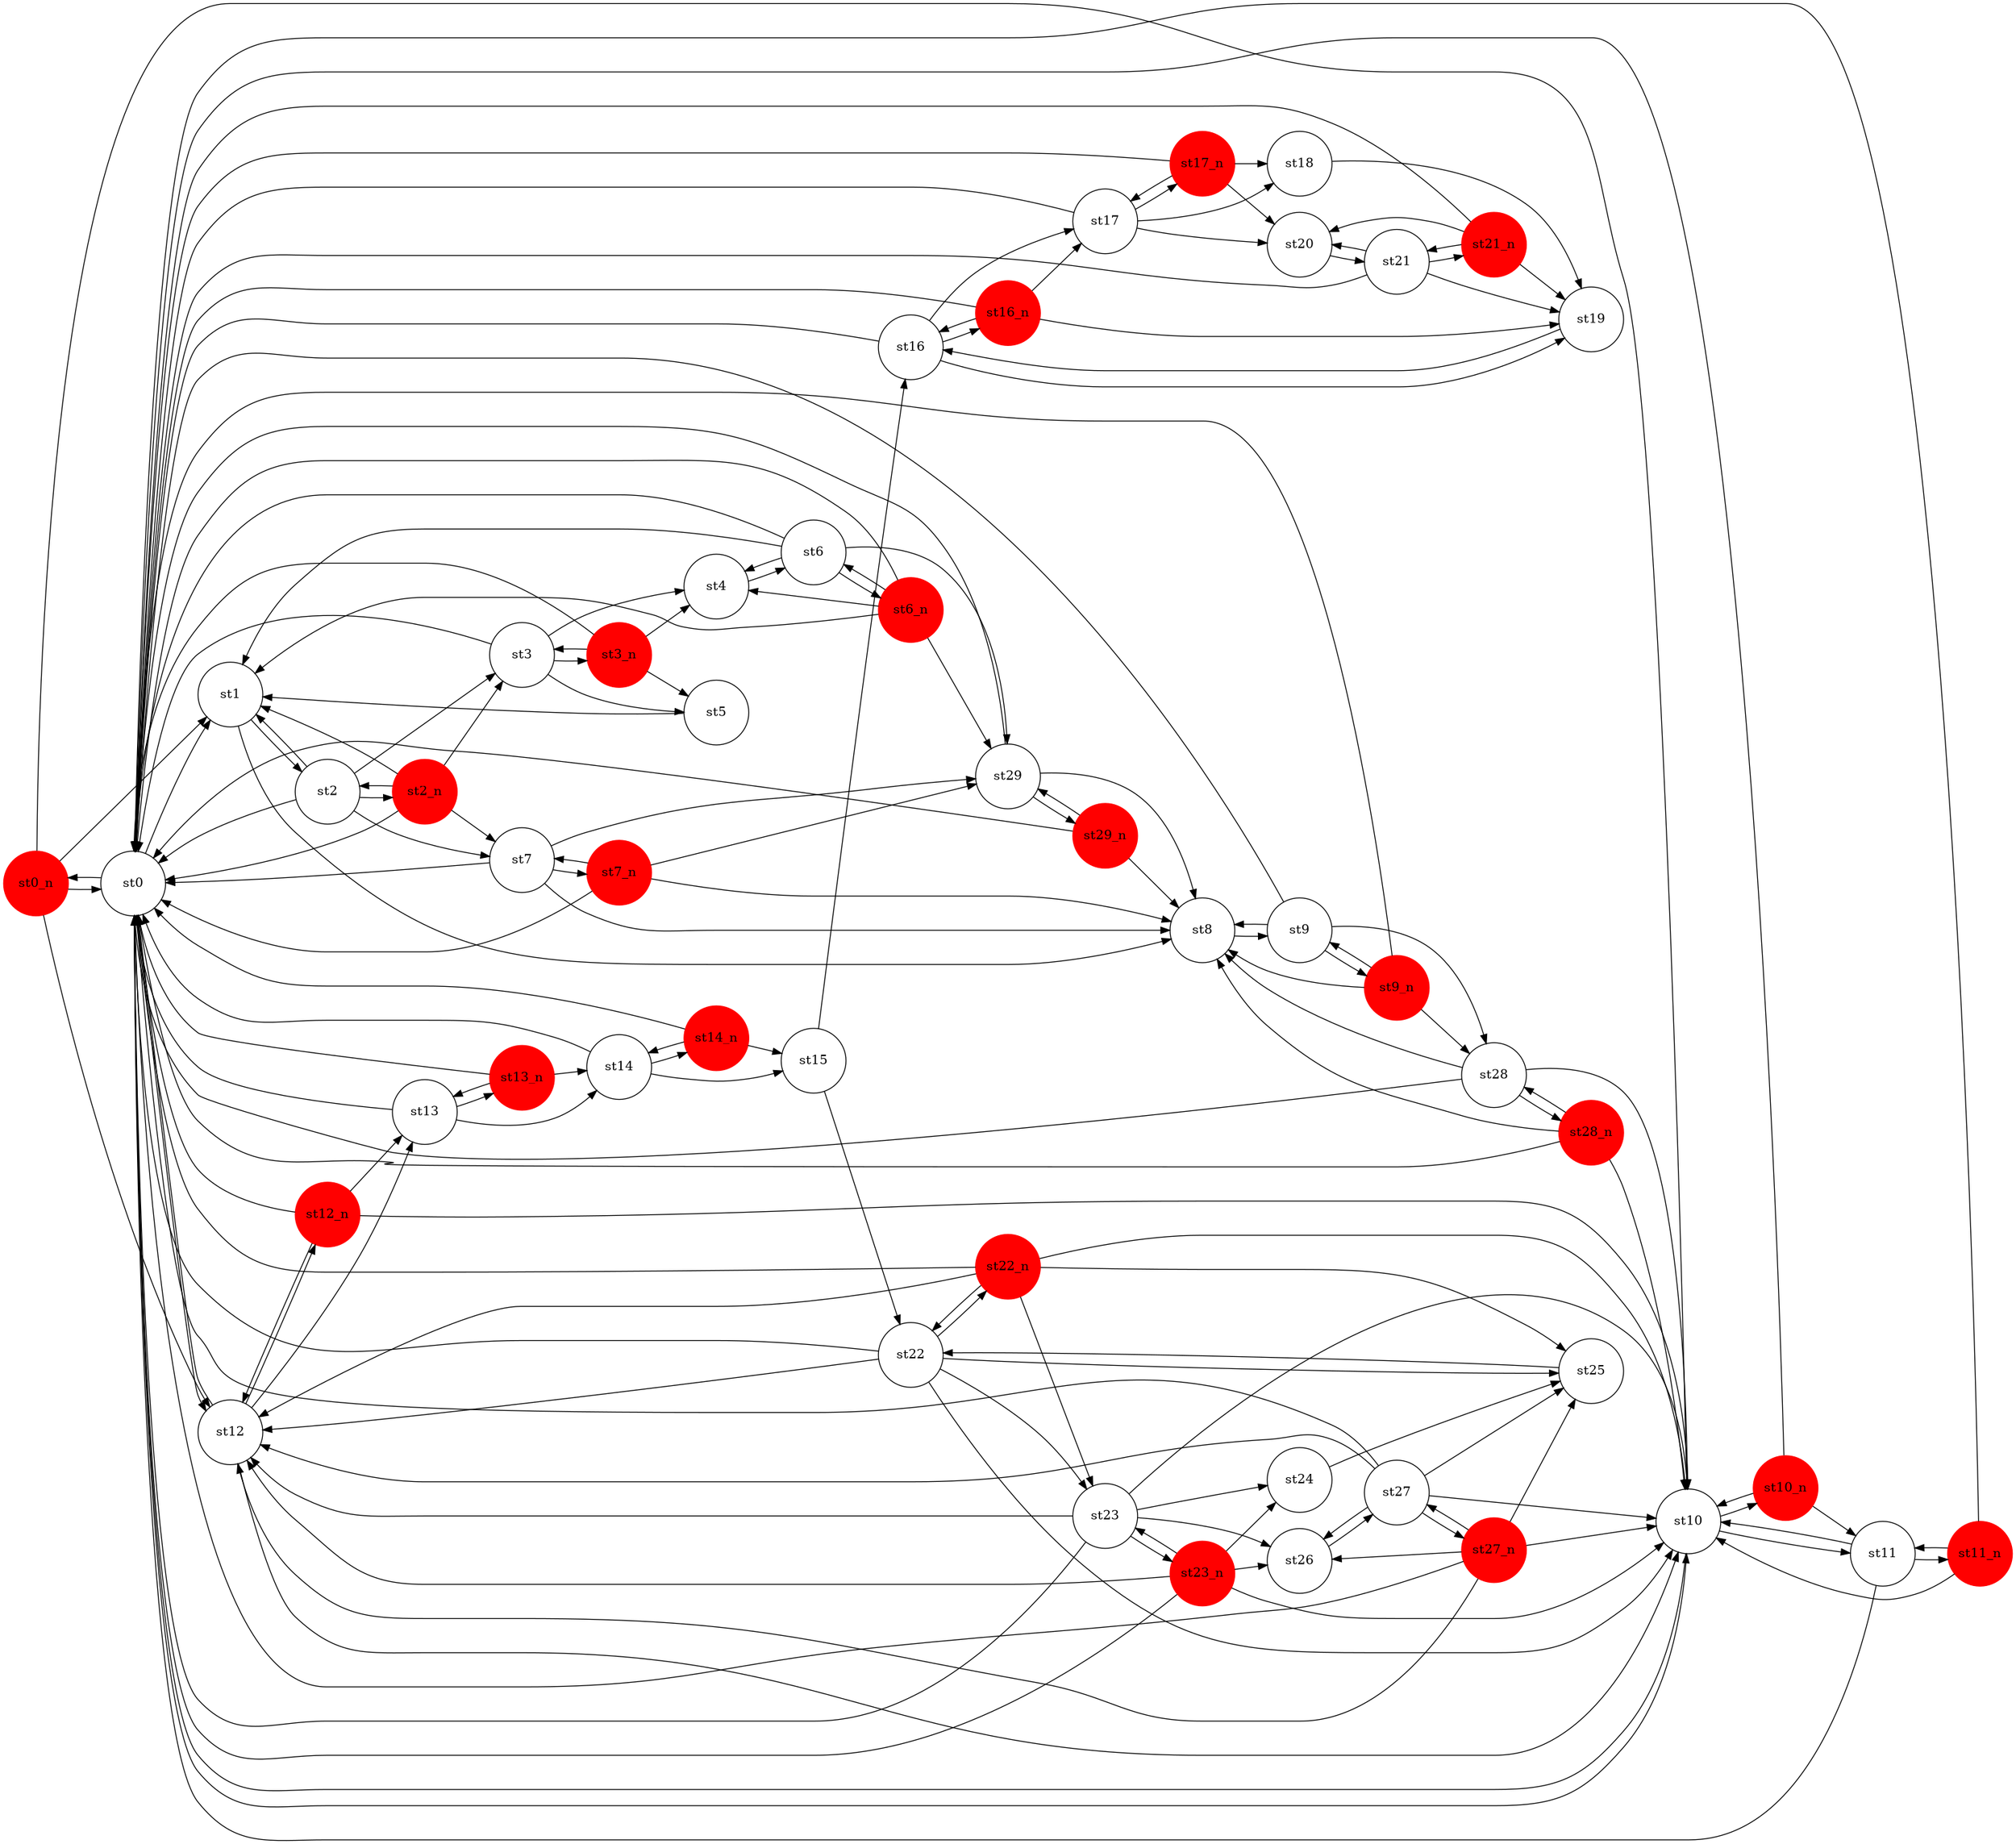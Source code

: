 #Total states is 0, including 0 states and 0 newstates
#Total transisions is 0, including 0 transistions and 0 new transitions
digraph finite_state_machine {
	rankdir=LR;
	size="20,20";
	resolution="300";
	overlap=false;

	node [shape = circle, fixedsize=true, width = 1, color = red, style = filled];
	st0_n;
 	st10_n;
 	st11_n;
 	st12_n;
 	st13_n;
 	st14_n;
 	st16_n;
 	st17_n;
 	st21_n;
 	st22_n;
 	st23_n;
 	st27_n;
 	st28_n;
 	st29_n;
 	st2_n;
 	st3_n;
 	st6_n;
 	st7_n;
 	st9_n;
 
	node [shape = circle, color = black, style = unfilled];
	st0;
 	st1;
 	st10;
 	st11;
 	st12;
 	st13;
 	st14;
 	st15;
 	st16;
 	st17;
 	st18;
 	st19;
 	st2;
 	st20;
 	st21;
 	st22;
 	st23;
 	st24;
 	st25;
 	st26;
 	st27;
 	st28;
 	st29;
 	st3;
 	st4;
 	st5;
 	st6;
 	st7;
 	st8;
 	st9;
 	st0 -> st0_n;
	st0 -> st1;
	st0 -> st10;
	st0 -> st12;
	st0_n -> st0;
	st0_n -> st1;
	st0_n -> st10;
	st0_n -> st12;
	st1 -> st2;
	st1 -> st8;
	st10 -> st0;
	st10 -> st10_n;
	st10 -> st11;
	st10_n -> st0;
	st10_n -> st10;
	st10_n -> st11;
	st11 -> st0;
	st11 -> st10;
	st11 -> st11_n;
	st11_n -> st0;
	st11_n -> st10;
	st11_n -> st11;
	st12 -> st0;
	st12 -> st10;
	st12 -> st12_n;
	st12 -> st13;
	st12_n -> st0;
	st12_n -> st10;
	st12_n -> st12;
	st12_n -> st13;
	st13 -> st0;
	st13 -> st13_n;
	st13 -> st14;
	st13_n -> st0;
	st13_n -> st13;
	st13_n -> st14;
	st14 -> st0;
	st14 -> st14_n;
	st14 -> st15;
	st14_n -> st0;
	st14_n -> st14;
	st14_n -> st15;
	st15 -> st16;
	st15 -> st22;
	st16 -> st0;
	st16 -> st16_n;
	st16 -> st17;
	st16 -> st19;
	st16_n -> st0;
	st16_n -> st16;
	st16_n -> st17;
	st16_n -> st19;
	st17 -> st0;
	st17 -> st17_n;
	st17 -> st18;
	st17 -> st20;
	st17_n -> st0;
	st17_n -> st17;
	st17_n -> st18;
	st17_n -> st20;
	st18 -> st19;
	st19 -> st16;
	st2 -> st0;
	st2 -> st1;
	st2 -> st2_n;
	st2 -> st3;
	st2 -> st7;
	st20 -> st21;
	st21 -> st0;
	st21 -> st19;
	st21 -> st20;
	st21 -> st21_n;
	st21_n -> st0;
	st21_n -> st19;
	st21_n -> st20;
	st21_n -> st21;
	st22 -> st0;
	st22 -> st10;
	st22 -> st12;
	st22 -> st22_n;
	st22 -> st23;
	st22 -> st25;
	st22_n -> st0;
	st22_n -> st10;
	st22_n -> st12;
	st22_n -> st22;
	st22_n -> st23;
	st22_n -> st25;
	st23 -> st0;
	st23 -> st10;
	st23 -> st12;
	st23 -> st23_n;
	st23 -> st24;
	st23 -> st26;
	st23_n -> st0;
	st23_n -> st10;
	st23_n -> st12;
	st23_n -> st23;
	st23_n -> st24;
	st23_n -> st26;
	st24 -> st25;
	st25 -> st22;
	st26 -> st27;
	st27 -> st0;
	st27 -> st10;
	st27 -> st12;
	st27 -> st25;
	st27 -> st26;
	st27 -> st27_n;
	st27_n -> st0;
	st27_n -> st10;
	st27_n -> st12;
	st27_n -> st25;
	st27_n -> st26;
	st27_n -> st27;
	st28 -> st0;
	st28 -> st10;
	st28 -> st28_n;
	st28 -> st8;
	st28_n -> st0;
	st28_n -> st10;
	st28_n -> st28;
	st28_n -> st8;
	st29 -> st0;
	st29 -> st29_n;
	st29 -> st8;
	st29_n -> st0;
	st29_n -> st29;
	st29_n -> st8;
	st2_n -> st0;
	st2_n -> st1;
	st2_n -> st2;
	st2_n -> st3;
	st2_n -> st7;
	st3 -> st0;
	st3 -> st3_n;
	st3 -> st4;
	st3 -> st5;
	st3_n -> st0;
	st3_n -> st3;
	st3_n -> st4;
	st3_n -> st5;
	st4 -> st6;
	st5 -> st1;
	st6 -> st0;
	st6 -> st1;
	st6 -> st29;
	st6 -> st4;
	st6 -> st6_n;
	st6_n -> st0;
	st6_n -> st1;
	st6_n -> st29;
	st6_n -> st4;
	st6_n -> st6;
	st7 -> st0;
	st7 -> st29;
	st7 -> st7_n;
	st7 -> st8;
	st7_n -> st0;
	st7_n -> st29;
	st7_n -> st7;
	st7_n -> st8;
	st8 -> st9;
	st9 -> st0;
	st9 -> st28;
	st9 -> st8;
	st9 -> st9_n;
	st9_n -> st0;
	st9_n -> st28;
	st9_n -> st8;
	st9_n -> st9;
}

